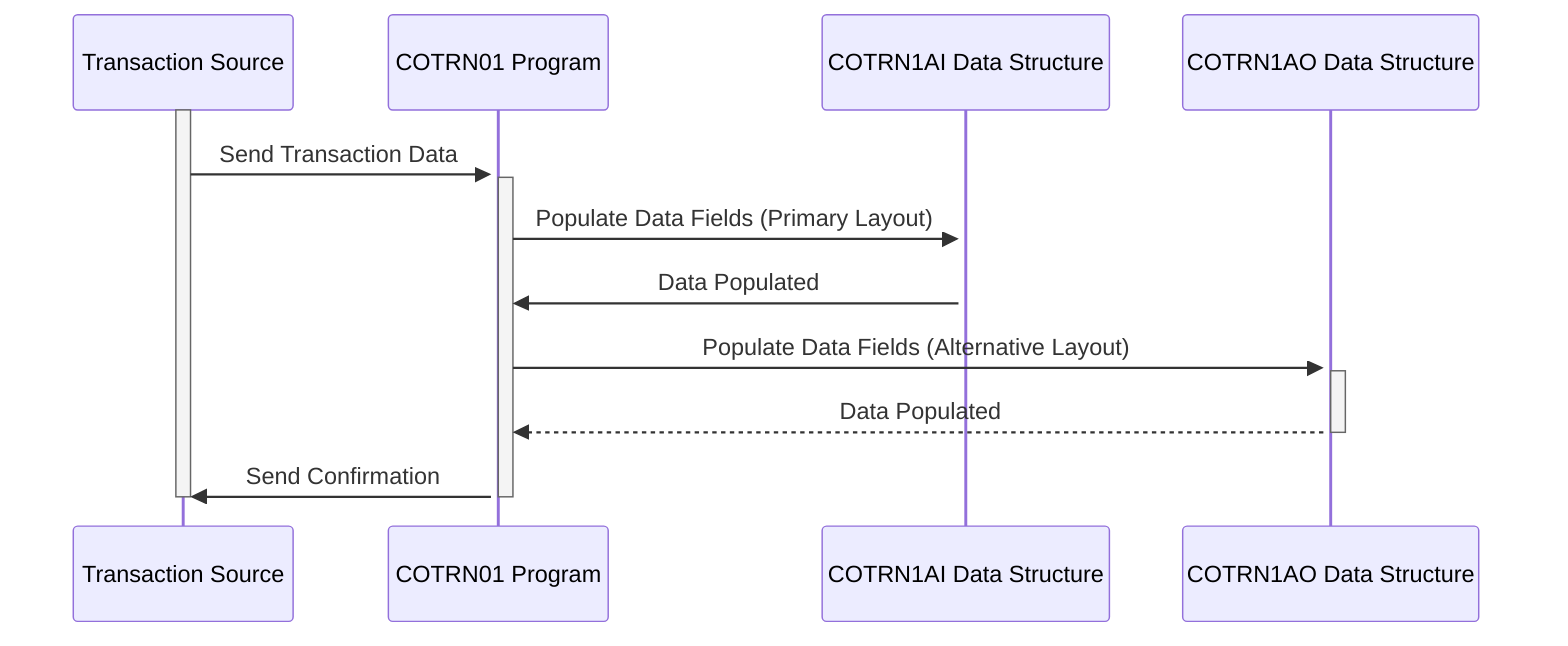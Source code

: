 sequenceDiagram
    participant Transaction Source
    participant COTRN01 Program
    participant COTRN1AI Data Structure
    participant COTRN1AO Data Structure

    activate Transaction Source
    Transaction Source->>+COTRN01 Program: Send Transaction Data
    activate COTRN01 Program
    COTRN01 Program->>+COTRN1AI Data Structure: Populate Data Fields (Primary Layout)
    activate COTRN1AI Data Structure
    COTRN1AI Data Structure->>COTRN01 Program: Data Populated
    COTRN01 Program->>+COTRN1AO Data Structure: Populate Data Fields (Alternative Layout)
    activate COTRN1AO Data Structure
    COTRN1AO Data Structure-->>-COTRN01 Program: Data Populated
    COTRN01 Program->>Transaction Source: Send Confirmation
    deactivate Transaction Source
    deactivate COTRN01 Program